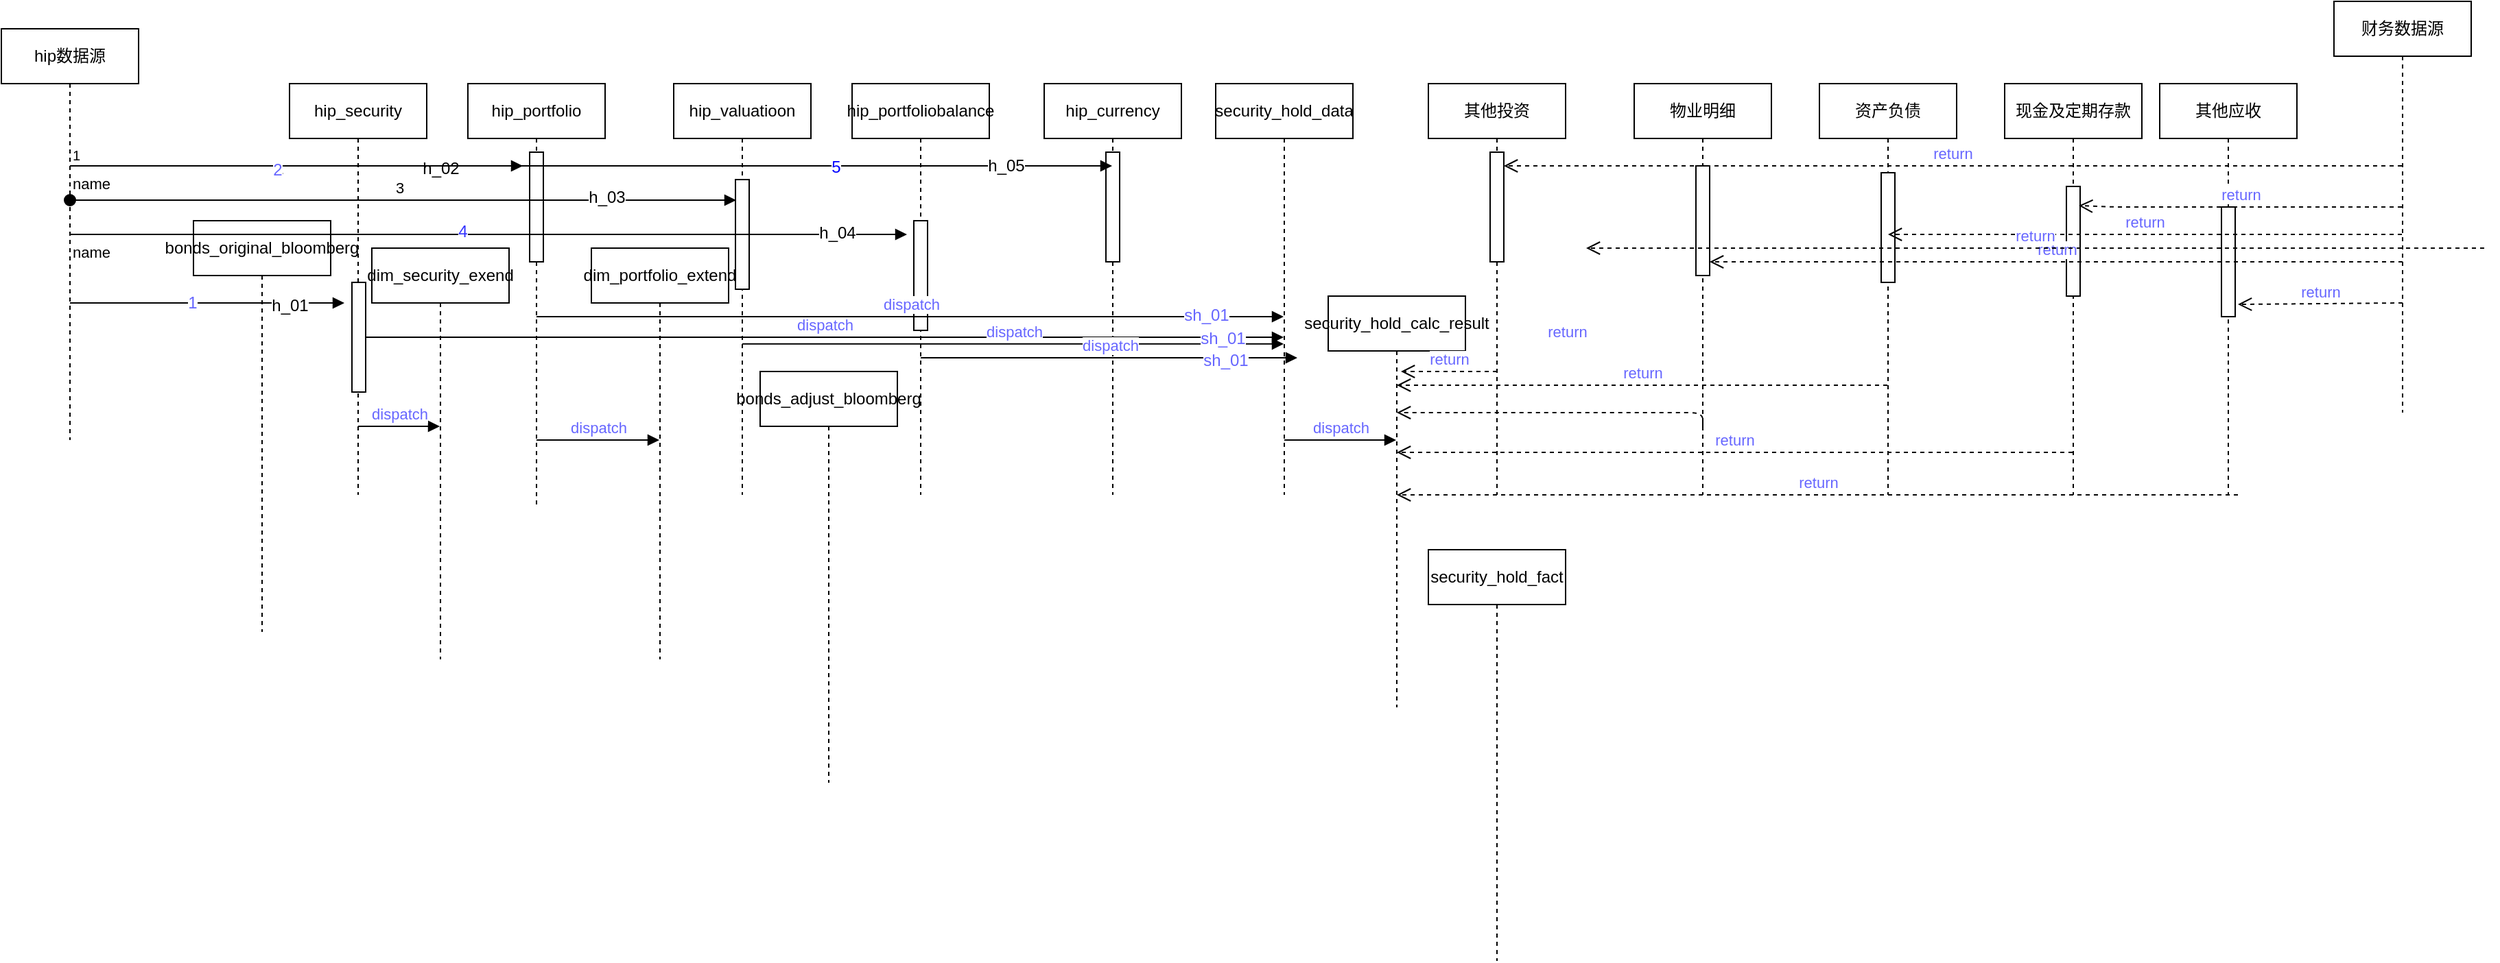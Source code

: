 <mxfile version="10.6.7" type="github"><diagram id="uT3CLybLZjLQZRfeTOW8" name="Page-1"><mxGraphModel dx="2221" dy="765" grid="1" gridSize="10" guides="1" tooltips="1" connect="1" arrows="1" fold="1" page="1" pageScale="1" pageWidth="827" pageHeight="1169" math="0" shadow="0"><root><mxCell id="0"/><mxCell id="1" parent="0"/><mxCell id="I_hjx8SIUlTRmeIp3hHr-35" value="hip_security" style="shape=umlLifeline;perimeter=lifelinePerimeter;whiteSpace=wrap;html=1;container=1;collapsible=0;recursiveResize=0;outlineConnect=0;" parent="1" vertex="1"><mxGeometry x="20" y="80" width="100" height="300" as="geometry"/></mxCell><mxCell id="xkbOIXx2KpeVw_-usp2e-5" value="" style="html=1;points=[];perimeter=orthogonalPerimeter;" parent="I_hjx8SIUlTRmeIp3hHr-35" vertex="1"><mxGeometry x="45.5" y="145" width="10" height="80" as="geometry"/></mxCell><mxCell id="I_hjx8SIUlTRmeIp3hHr-40" value="bonds_adjust_bloomberg" style="shape=umlLifeline;perimeter=lifelinePerimeter;whiteSpace=wrap;html=1;container=1;collapsible=0;recursiveResize=0;outlineConnect=0;" parent="1" vertex="1"><mxGeometry x="363" y="290" width="100" height="300" as="geometry"/></mxCell><mxCell id="I_hjx8SIUlTRmeIp3hHr-41" value="其他投资" style="shape=umlLifeline;perimeter=lifelinePerimeter;whiteSpace=wrap;html=1;container=1;collapsible=0;recursiveResize=0;outlineConnect=0;" parent="1" vertex="1"><mxGeometry x="850" y="80" width="100" height="300" as="geometry"/></mxCell><mxCell id="-6rBEY7QaX1mFlBrEW5k-1" value="" style="html=1;points=[];perimeter=orthogonalPerimeter;fontColor=#6666FF;" vertex="1" parent="I_hjx8SIUlTRmeIp3hHr-41"><mxGeometry x="45" y="50" width="10" height="80" as="geometry"/></mxCell><mxCell id="I_hjx8SIUlTRmeIp3hHr-42" value="hip_currency" style="shape=umlLifeline;perimeter=lifelinePerimeter;whiteSpace=wrap;html=1;container=1;collapsible=0;recursiveResize=0;outlineConnect=0;" parent="1" vertex="1"><mxGeometry x="570" y="80" width="100" height="300" as="geometry"/></mxCell><mxCell id="xkbOIXx2KpeVw_-usp2e-34" value="" style="html=1;points=[];perimeter=orthogonalPerimeter;" parent="I_hjx8SIUlTRmeIp3hHr-42" vertex="1"><mxGeometry x="45" y="50" width="10" height="80" as="geometry"/></mxCell><mxCell id="I_hjx8SIUlTRmeIp3hHr-43" value="hip_portfolio" style="shape=umlLifeline;perimeter=lifelinePerimeter;whiteSpace=wrap;html=1;container=1;collapsible=0;recursiveResize=0;outlineConnect=0;" parent="1" vertex="1"><mxGeometry x="150" y="80" width="100" height="310" as="geometry"/></mxCell><mxCell id="I_hjx8SIUlTRmeIp3hHr-44" value="hip_valuatioon" style="shape=umlLifeline;perimeter=lifelinePerimeter;whiteSpace=wrap;html=1;container=1;collapsible=0;recursiveResize=0;outlineConnect=0;" parent="1" vertex="1"><mxGeometry x="300" y="80" width="100" height="300" as="geometry"/></mxCell><mxCell id="xkbOIXx2KpeVw_-usp2e-10" value="" style="html=1;points=[];perimeter=orthogonalPerimeter;" parent="I_hjx8SIUlTRmeIp3hHr-44" vertex="1"><mxGeometry x="45" y="70" width="10" height="80" as="geometry"/></mxCell><mxCell id="I_hjx8SIUlTRmeIp3hHr-45" value="security_hold_fact" style="shape=umlLifeline;perimeter=lifelinePerimeter;whiteSpace=wrap;html=1;container=1;collapsible=0;recursiveResize=0;outlineConnect=0;" parent="1" vertex="1"><mxGeometry x="850" y="420" width="100" height="300" as="geometry"/></mxCell><mxCell id="I_hjx8SIUlTRmeIp3hHr-46" value="security_hold_data" style="shape=umlLifeline;perimeter=lifelinePerimeter;whiteSpace=wrap;html=1;container=1;collapsible=0;recursiveResize=0;outlineConnect=0;" parent="1" vertex="1"><mxGeometry x="695" y="80" width="100" height="300" as="geometry"/></mxCell><mxCell id="I_hjx8SIUlTRmeIp3hHr-47" value="现金及定期存款" style="shape=umlLifeline;perimeter=lifelinePerimeter;whiteSpace=wrap;html=1;container=1;collapsible=0;recursiveResize=0;outlineConnect=0;" parent="1" vertex="1"><mxGeometry x="1270" y="80" width="100" height="300" as="geometry"/></mxCell><mxCell id="-6rBEY7QaX1mFlBrEW5k-6" value="" style="html=1;points=[];perimeter=orthogonalPerimeter;fontColor=#6666FF;" vertex="1" parent="I_hjx8SIUlTRmeIp3hHr-47"><mxGeometry x="45" y="75" width="10" height="80" as="geometry"/></mxCell><mxCell id="I_hjx8SIUlTRmeIp3hHr-48" value="dim_portfolio_extend" style="shape=umlLifeline;perimeter=lifelinePerimeter;whiteSpace=wrap;html=1;container=1;collapsible=0;recursiveResize=0;outlineConnect=0;" parent="1" vertex="1"><mxGeometry x="240" y="200" width="100" height="300" as="geometry"/></mxCell><mxCell id="I_hjx8SIUlTRmeIp3hHr-50" value="dim_security_exend" style="shape=umlLifeline;perimeter=lifelinePerimeter;whiteSpace=wrap;html=1;container=1;collapsible=0;recursiveResize=0;outlineConnect=0;" parent="1" vertex="1"><mxGeometry x="80" y="200" width="100" height="300" as="geometry"/></mxCell><mxCell id="I_hjx8SIUlTRmeIp3hHr-51" value="security_hold_calc_result" style="shape=umlLifeline;perimeter=lifelinePerimeter;whiteSpace=wrap;html=1;container=1;collapsible=0;recursiveResize=0;outlineConnect=0;" parent="1" vertex="1"><mxGeometry x="777" y="235" width="100" height="300" as="geometry"/></mxCell><mxCell id="-6rBEY7QaX1mFlBrEW5k-15" value="return" style="html=1;verticalAlign=bottom;endArrow=open;dashed=1;endSize=8;fontColor=#6666FF;" edge="1" parent="I_hjx8SIUlTRmeIp3hHr-51"><mxGeometry relative="1" as="geometry"><mxPoint x="123" y="55" as="sourcePoint"/><mxPoint x="53" y="55" as="targetPoint"/></mxGeometry></mxCell><mxCell id="I_hjx8SIUlTRmeIp3hHr-57" value="物业明细" style="shape=umlLifeline;perimeter=lifelinePerimeter;whiteSpace=wrap;html=1;container=1;collapsible=0;recursiveResize=0;outlineConnect=0;" parent="1" vertex="1"><mxGeometry x="1000" y="80" width="100" height="300" as="geometry"/></mxCell><mxCell id="-6rBEY7QaX1mFlBrEW5k-4" value="" style="html=1;points=[];perimeter=orthogonalPerimeter;fontColor=#6666FF;" vertex="1" parent="I_hjx8SIUlTRmeIp3hHr-57"><mxGeometry x="45" y="60" width="10" height="80" as="geometry"/></mxCell><mxCell id="I_hjx8SIUlTRmeIp3hHr-59" value="其他应收" style="shape=umlLifeline;perimeter=lifelinePerimeter;whiteSpace=wrap;html=1;container=1;collapsible=0;recursiveResize=0;outlineConnect=0;" parent="1" vertex="1"><mxGeometry x="1383" y="80" width="100" height="300" as="geometry"/></mxCell><mxCell id="-6rBEY7QaX1mFlBrEW5k-7" value="" style="html=1;points=[];perimeter=orthogonalPerimeter;fontColor=#6666FF;" vertex="1" parent="I_hjx8SIUlTRmeIp3hHr-59"><mxGeometry x="45" y="90" width="10" height="80" as="geometry"/></mxCell><mxCell id="I_hjx8SIUlTRmeIp3hHr-60" value="资产负债" style="shape=umlLifeline;perimeter=lifelinePerimeter;whiteSpace=wrap;html=1;container=1;collapsible=0;recursiveResize=0;outlineConnect=0;" parent="1" vertex="1"><mxGeometry x="1135" y="80" width="100" height="300" as="geometry"/></mxCell><mxCell id="-6rBEY7QaX1mFlBrEW5k-5" value="" style="html=1;points=[];perimeter=orthogonalPerimeter;fontColor=#6666FF;" vertex="1" parent="I_hjx8SIUlTRmeIp3hHr-60"><mxGeometry x="45" y="65" width="10" height="80" as="geometry"/></mxCell><mxCell id="I_hjx8SIUlTRmeIp3hHr-49" value="hip_portfoliobalance" style="shape=umlLifeline;perimeter=lifelinePerimeter;whiteSpace=wrap;html=1;container=1;collapsible=0;recursiveResize=0;outlineConnect=0;" parent="1" vertex="1"><mxGeometry x="430" y="80" width="100" height="300" as="geometry"/></mxCell><mxCell id="xkbOIXx2KpeVw_-usp2e-21" value="" style="html=1;points=[];perimeter=orthogonalPerimeter;" parent="I_hjx8SIUlTRmeIp3hHr-49" vertex="1"><mxGeometry x="45" y="100" width="10" height="80" as="geometry"/></mxCell><mxCell id="I_hjx8SIUlTRmeIp3hHr-56" value="bonds_original_bloomberg" style="shape=umlLifeline;perimeter=lifelinePerimeter;whiteSpace=wrap;html=1;container=1;collapsible=0;recursiveResize=0;outlineConnect=0;" parent="1" vertex="1"><mxGeometry x="-50" y="180" width="100" height="300" as="geometry"/></mxCell><mxCell id="xkbOIXx2KpeVw_-usp2e-2" value="hip数据源" style="shape=umlLifeline;perimeter=lifelinePerimeter;whiteSpace=wrap;html=1;container=1;collapsible=0;recursiveResize=0;outlineConnect=0;" parent="1" vertex="1"><mxGeometry x="-190" y="40" width="100" height="300" as="geometry"/></mxCell><mxCell id="xkbOIXx2KpeVw_-usp2e-15" value="" style="html=1;verticalAlign=bottom;endArrow=block;" parent="xkbOIXx2KpeVw_-usp2e-2" edge="1"><mxGeometry width="80" relative="1" as="geometry"><mxPoint x="50" y="100" as="sourcePoint"/><mxPoint x="380" y="100" as="targetPoint"/></mxGeometry></mxCell><mxCell id="xkbOIXx2KpeVw_-usp2e-16" value="h_02" style="text;html=1;resizable=0;points=[];align=center;verticalAlign=middle;labelBackgroundColor=#ffffff;" parent="xkbOIXx2KpeVw_-usp2e-15" vertex="1" connectable="0"><mxGeometry x="0.636" y="-2" relative="1" as="geometry"><mxPoint as="offset"/></mxGeometry></mxCell><mxCell id="xkbOIXx2KpeVw_-usp2e-29" value="2" style="text;html=1;resizable=0;points=[];align=center;verticalAlign=middle;labelBackgroundColor=#ffffff;" parent="xkbOIXx2KpeVw_-usp2e-15" vertex="1" connectable="0"><mxGeometry x="-0.079" y="-2" relative="1" as="geometry"><mxPoint as="offset"/></mxGeometry></mxCell><mxCell id="xkbOIXx2KpeVw_-usp2e-8" value="" style="html=1;points=[];perimeter=orthogonalPerimeter;" parent="1" vertex="1"><mxGeometry x="195" y="130" width="10" height="80" as="geometry"/></mxCell><mxCell id="xkbOIXx2KpeVw_-usp2e-11" value="3" style="html=1;verticalAlign=bottom;startArrow=oval;endArrow=block;startSize=8;" parent="1" edge="1"><mxGeometry x="-0.011" relative="1" as="geometry"><mxPoint x="-140" y="165" as="sourcePoint"/><mxPoint x="345.5" y="165" as="targetPoint"/><Array as="points"/><mxPoint as="offset"/></mxGeometry></mxCell><mxCell id="xkbOIXx2KpeVw_-usp2e-13" value="h_03" style="text;html=1;resizable=0;points=[];align=center;verticalAlign=middle;labelBackgroundColor=#ffffff;" parent="xkbOIXx2KpeVw_-usp2e-11" vertex="1" connectable="0"><mxGeometry x="0.609" y="2" relative="1" as="geometry"><mxPoint as="offset"/></mxGeometry></mxCell><mxCell id="xkbOIXx2KpeVw_-usp2e-19" value="" style="html=1;verticalAlign=bottom;endArrow=block;" parent="1" source="xkbOIXx2KpeVw_-usp2e-2" edge="1"><mxGeometry width="80" relative="1" as="geometry"><mxPoint x="-190" y="710" as="sourcePoint"/><mxPoint x="60" y="240" as="targetPoint"/></mxGeometry></mxCell><mxCell id="xkbOIXx2KpeVw_-usp2e-20" value="h_01" style="text;html=1;resizable=0;points=[];align=center;verticalAlign=middle;labelBackgroundColor=#ffffff;" parent="xkbOIXx2KpeVw_-usp2e-19" vertex="1" connectable="0"><mxGeometry x="0.601" y="-2" relative="1" as="geometry"><mxPoint as="offset"/></mxGeometry></mxCell><mxCell id="xkbOIXx2KpeVw_-usp2e-28" value="1" style="text;html=1;resizable=0;points=[];align=center;verticalAlign=middle;labelBackgroundColor=#ffffff;fontColor=#6666FF;" parent="xkbOIXx2KpeVw_-usp2e-19" vertex="1" connectable="0"><mxGeometry x="-0.127" relative="1" as="geometry"><mxPoint x="1" as="offset"/></mxGeometry></mxCell><mxCell id="xkbOIXx2KpeVw_-usp2e-24" value="name" style="endArrow=block;endFill=1;html=1;edgeStyle=orthogonalEdgeStyle;align=left;verticalAlign=top;" parent="1" source="xkbOIXx2KpeVw_-usp2e-2" edge="1"><mxGeometry x="-1" relative="1" as="geometry"><mxPoint x="-190" y="710" as="sourcePoint"/><mxPoint x="470" y="190" as="targetPoint"/></mxGeometry></mxCell><mxCell id="xkbOIXx2KpeVw_-usp2e-25" value="" style="resizable=0;html=1;align=left;verticalAlign=bottom;labelBackgroundColor=#ffffff;fontSize=10;" parent="xkbOIXx2KpeVw_-usp2e-24" connectable="0" vertex="1"><mxGeometry x="-1" relative="1" as="geometry"/></mxCell><mxCell id="xkbOIXx2KpeVw_-usp2e-26" value="h_04" style="text;html=1;resizable=0;points=[];align=center;verticalAlign=middle;labelBackgroundColor=#ffffff;" parent="xkbOIXx2KpeVw_-usp2e-24" vertex="1" connectable="0"><mxGeometry x="0.83" y="1" relative="1" as="geometry"><mxPoint x="1" as="offset"/></mxGeometry></mxCell><mxCell id="xkbOIXx2KpeVw_-usp2e-31" value="4" style="text;html=1;resizable=0;points=[];align=center;verticalAlign=middle;labelBackgroundColor=#ffffff;fontColor=#3333FF;" parent="xkbOIXx2KpeVw_-usp2e-24" vertex="1" connectable="0"><mxGeometry x="-0.068" y="2" relative="1" as="geometry"><mxPoint x="1" as="offset"/></mxGeometry></mxCell><mxCell id="xkbOIXx2KpeVw_-usp2e-32" value="name" style="endArrow=block;endFill=1;html=1;edgeStyle=orthogonalEdgeStyle;align=left;verticalAlign=top;" parent="1" source="xkbOIXx2KpeVw_-usp2e-2" target="I_hjx8SIUlTRmeIp3hHr-42" edge="1"><mxGeometry x="-1" relative="1" as="geometry"><mxPoint x="-190" y="710" as="sourcePoint"/><mxPoint x="-30" y="710" as="targetPoint"/><Array as="points"><mxPoint x="-60" y="140"/><mxPoint x="-60" y="140"/></Array></mxGeometry></mxCell><mxCell id="xkbOIXx2KpeVw_-usp2e-33" value="1" style="resizable=0;html=1;align=left;verticalAlign=bottom;labelBackgroundColor=#ffffff;fontSize=10;" parent="xkbOIXx2KpeVw_-usp2e-32" connectable="0" vertex="1"><mxGeometry x="-1" relative="1" as="geometry"/></mxCell><mxCell id="xkbOIXx2KpeVw_-usp2e-35" value="h_05" style="text;html=1;resizable=0;points=[];align=center;verticalAlign=middle;labelBackgroundColor=#ffffff;" parent="xkbOIXx2KpeVw_-usp2e-32" vertex="1" connectable="0"><mxGeometry x="0.796" relative="1" as="geometry"><mxPoint as="offset"/></mxGeometry></mxCell><mxCell id="xkbOIXx2KpeVw_-usp2e-36" value="5" style="text;html=1;resizable=0;points=[];align=center;verticalAlign=middle;labelBackgroundColor=#ffffff;fontColor=#0000FF;" parent="xkbOIXx2KpeVw_-usp2e-32" vertex="1" connectable="0"><mxGeometry x="0.467" y="-1" relative="1" as="geometry"><mxPoint x="1" as="offset"/></mxGeometry></mxCell><mxCell id="xkbOIXx2KpeVw_-usp2e-37" value="2" style="text;html=1;resizable=0;points=[];align=center;verticalAlign=middle;labelBackgroundColor=#ffffff;fontColor=#6666FF;" parent="xkbOIXx2KpeVw_-usp2e-32" vertex="1" connectable="0"><mxGeometry x="-0.604" y="-3" relative="1" as="geometry"><mxPoint as="offset"/></mxGeometry></mxCell><mxCell id="xkbOIXx2KpeVw_-usp2e-38" value="dispatch" style="html=1;verticalAlign=bottom;endArrow=block;fontColor=#6666FF;" parent="1" source="xkbOIXx2KpeVw_-usp2e-5" target="I_hjx8SIUlTRmeIp3hHr-46" edge="1"><mxGeometry width="80" relative="1" as="geometry"><mxPoint x="-190" y="710" as="sourcePoint"/><mxPoint x="-110" y="710" as="targetPoint"/></mxGeometry></mxCell><mxCell id="xkbOIXx2KpeVw_-usp2e-39" value="dispatch" style="html=1;verticalAlign=bottom;endArrow=block;fontColor=#6666FF;" parent="1" target="I_hjx8SIUlTRmeIp3hHr-46" edge="1"><mxGeometry width="80" relative="1" as="geometry"><mxPoint x="200" y="250" as="sourcePoint"/><mxPoint x="-110" y="710" as="targetPoint"/></mxGeometry></mxCell><mxCell id="xkbOIXx2KpeVw_-usp2e-42" value="sh_01" style="text;html=1;resizable=0;points=[];align=center;verticalAlign=middle;labelBackgroundColor=#ffffff;fontColor=#6666FF;" parent="xkbOIXx2KpeVw_-usp2e-39" vertex="1" connectable="0"><mxGeometry x="0.792" y="1" relative="1" as="geometry"><mxPoint as="offset"/></mxGeometry></mxCell><mxCell id="xkbOIXx2KpeVw_-usp2e-40" value="dispatch" style="html=1;verticalAlign=bottom;endArrow=block;fontColor=#6666FF;exitX=0.5;exitY=0.633;exitDx=0;exitDy=0;exitPerimeter=0;" parent="1" source="I_hjx8SIUlTRmeIp3hHr-44" target="I_hjx8SIUlTRmeIp3hHr-46" edge="1"><mxGeometry width="80" relative="1" as="geometry"><mxPoint x="-190" y="710" as="sourcePoint"/><mxPoint x="-110" y="710" as="targetPoint"/></mxGeometry></mxCell><mxCell id="xkbOIXx2KpeVw_-usp2e-43" value="sh_01" style="text;html=1;resizable=0;points=[];align=center;verticalAlign=middle;labelBackgroundColor=#ffffff;fontColor=#6666FF;" parent="xkbOIXx2KpeVw_-usp2e-40" vertex="1" connectable="0"><mxGeometry x="0.774" y="4" relative="1" as="geometry"><mxPoint as="offset"/></mxGeometry></mxCell><mxCell id="xkbOIXx2KpeVw_-usp2e-41" value="dispatch" style="html=1;verticalAlign=bottom;endArrow=block;fontColor=#6666FF;" parent="1" source="I_hjx8SIUlTRmeIp3hHr-49" edge="1"><mxGeometry width="80" relative="1" as="geometry"><mxPoint x="360" y="280" as="sourcePoint"/><mxPoint x="754.5" y="280" as="targetPoint"/></mxGeometry></mxCell><mxCell id="xkbOIXx2KpeVw_-usp2e-44" value="sh_01" style="text;html=1;resizable=0;points=[];align=center;verticalAlign=middle;labelBackgroundColor=#ffffff;fontColor=#6666FF;" parent="xkbOIXx2KpeVw_-usp2e-41" vertex="1" connectable="0"><mxGeometry x="0.618" y="-2" relative="1" as="geometry"><mxPoint as="offset"/></mxGeometry></mxCell><mxCell id="xkbOIXx2KpeVw_-usp2e-45" value="dispatch" style="html=1;verticalAlign=bottom;endArrow=block;fontColor=#6666FF;" parent="1" source="I_hjx8SIUlTRmeIp3hHr-35" target="I_hjx8SIUlTRmeIp3hHr-50" edge="1"><mxGeometry width="80" relative="1" as="geometry"><mxPoint x="-190" y="710" as="sourcePoint"/><mxPoint x="-110" y="710" as="targetPoint"/><Array as="points"><mxPoint x="100" y="330"/></Array></mxGeometry></mxCell><mxCell id="xkbOIXx2KpeVw_-usp2e-46" value="dispatch" style="html=1;verticalAlign=bottom;endArrow=block;fontColor=#6666FF;" parent="1" target="I_hjx8SIUlTRmeIp3hHr-48" edge="1"><mxGeometry width="80" relative="1" as="geometry"><mxPoint x="200" y="340" as="sourcePoint"/><mxPoint x="139.5" y="340" as="targetPoint"/><Array as="points"/></mxGeometry></mxCell><mxCell id="xkbOIXx2KpeVw_-usp2e-47" value="dispatch" style="html=1;verticalAlign=bottom;endArrow=block;fontColor=#6666FF;" parent="1" source="I_hjx8SIUlTRmeIp3hHr-46" target="I_hjx8SIUlTRmeIp3hHr-51" edge="1"><mxGeometry width="80" relative="1" as="geometry"><mxPoint x="-190" y="770" as="sourcePoint"/><mxPoint x="-110" y="770" as="targetPoint"/><Array as="points"><mxPoint x="770" y="340"/><mxPoint x="780" y="340"/></Array></mxGeometry></mxCell><mxCell id="xkbOIXx2KpeVw_-usp2e-48" value="财务数据源" style="shape=umlLifeline;perimeter=lifelinePerimeter;whiteSpace=wrap;html=1;container=1;collapsible=0;recursiveResize=0;outlineConnect=0;" parent="1" vertex="1"><mxGeometry x="1510" y="20" width="100" height="300" as="geometry"/></mxCell><mxCell id="-6rBEY7QaX1mFlBrEW5k-8" value="return" style="html=1;verticalAlign=bottom;endArrow=open;dashed=1;endSize=8;fontColor=#6666FF;" edge="1" parent="1" source="xkbOIXx2KpeVw_-usp2e-48" target="-6rBEY7QaX1mFlBrEW5k-1"><mxGeometry relative="1" as="geometry"><mxPoint x="330" y="740" as="sourcePoint"/><mxPoint x="250" y="740" as="targetPoint"/><Array as="points"><mxPoint x="1250" y="140"/></Array></mxGeometry></mxCell><mxCell id="-6rBEY7QaX1mFlBrEW5k-10" value="return" style="html=1;verticalAlign=bottom;endArrow=open;dashed=1;endSize=8;fontColor=#6666FF;entryX=0.9;entryY=0.175;entryDx=0;entryDy=0;entryPerimeter=0;" edge="1" parent="1" source="xkbOIXx2KpeVw_-usp2e-48" target="-6rBEY7QaX1mFlBrEW5k-6"><mxGeometry relative="1" as="geometry"><mxPoint x="1579.5" y="160" as="sourcePoint"/><mxPoint x="925" y="160" as="targetPoint"/><Array as="points"><mxPoint x="1420" y="170"/><mxPoint x="1350" y="170"/></Array></mxGeometry></mxCell><mxCell id="-6rBEY7QaX1mFlBrEW5k-11" value="return" style="html=1;verticalAlign=bottom;endArrow=open;dashed=1;endSize=8;fontColor=#6666FF;" edge="1" parent="1" source="xkbOIXx2KpeVw_-usp2e-48" target="I_hjx8SIUlTRmeIp3hHr-60"><mxGeometry relative="1" as="geometry"><mxPoint x="1589.5" y="170" as="sourcePoint"/><mxPoint x="1192" y="187" as="targetPoint"/><Array as="points"><mxPoint x="1270" y="190"/></Array></mxGeometry></mxCell><mxCell id="-6rBEY7QaX1mFlBrEW5k-12" value="return" style="html=1;verticalAlign=bottom;endArrow=open;dashed=1;endSize=8;fontColor=#6666FF;" edge="1" parent="1" target="-6rBEY7QaX1mFlBrEW5k-4"><mxGeometry relative="1" as="geometry"><mxPoint x="1560" y="210" as="sourcePoint"/><mxPoint x="945" y="180" as="targetPoint"/><Array as="points"><mxPoint x="1290" y="210"/></Array></mxGeometry></mxCell><mxCell id="-6rBEY7QaX1mFlBrEW5k-13" value="return" style="html=1;verticalAlign=bottom;endArrow=open;dashed=1;endSize=8;fontColor=#6666FF;entryX=1.2;entryY=0.888;entryDx=0;entryDy=0;entryPerimeter=0;" edge="1" parent="1" target="-6rBEY7QaX1mFlBrEW5k-7"><mxGeometry relative="1" as="geometry"><mxPoint x="1560" y="240" as="sourcePoint"/><mxPoint x="955" y="190" as="targetPoint"/><Array as="points"/></mxGeometry></mxCell><mxCell id="-6rBEY7QaX1mFlBrEW5k-16" value="return" style="html=1;verticalAlign=bottom;endArrow=open;dashed=1;endSize=8;fontColor=#6666FF;" edge="1" parent="1"><mxGeometry relative="1" as="geometry"><mxPoint x="1619.5" y="200" as="sourcePoint"/><mxPoint x="965" y="200" as="targetPoint"/><Array as="points"><mxPoint x="1310" y="200"/></Array></mxGeometry></mxCell><mxCell id="-6rBEY7QaX1mFlBrEW5k-17" value="return" style="html=1;verticalAlign=bottom;endArrow=open;dashed=1;endSize=8;fontColor=#6666FF;" edge="1" parent="1" target="I_hjx8SIUlTRmeIp3hHr-51"><mxGeometry x="-0.058" y="-50" relative="1" as="geometry"><mxPoint x="1050" y="330" as="sourcePoint"/><mxPoint x="827" y="370" as="targetPoint"/><Array as="points"><mxPoint x="1050" y="320"/><mxPoint x="960" y="320"/></Array><mxPoint as="offset"/></mxGeometry></mxCell><mxCell id="-6rBEY7QaX1mFlBrEW5k-18" value="return" style="html=1;verticalAlign=bottom;endArrow=open;dashed=1;endSize=8;fontColor=#6666FF;" edge="1" parent="1" target="I_hjx8SIUlTRmeIp3hHr-51"><mxGeometry relative="1" as="geometry"><mxPoint x="1440" y="380" as="sourcePoint"/><mxPoint x="837" y="380" as="targetPoint"/><Array as="points"><mxPoint x="1270" y="380"/><mxPoint x="1100" y="380"/><mxPoint x="980" y="380"/></Array></mxGeometry></mxCell><mxCell id="-6rBEY7QaX1mFlBrEW5k-19" value="return" style="html=1;verticalAlign=bottom;endArrow=open;dashed=1;endSize=8;fontColor=#6666FF;" edge="1" parent="1" source="I_hjx8SIUlTRmeIp3hHr-60" target="I_hjx8SIUlTRmeIp3hHr-51"><mxGeometry relative="1" as="geometry"><mxPoint x="1170" y="330" as="sourcePoint"/><mxPoint x="847" y="390" as="targetPoint"/><Array as="points"><mxPoint x="1140" y="300"/><mxPoint x="1070" y="300"/><mxPoint x="1000" y="300"/></Array></mxGeometry></mxCell><mxCell id="-6rBEY7QaX1mFlBrEW5k-20" value="return" style="html=1;verticalAlign=bottom;endArrow=open;dashed=1;endSize=8;fontColor=#6666FF;" edge="1" parent="1" source="I_hjx8SIUlTRmeIp3hHr-47" target="I_hjx8SIUlTRmeIp3hHr-51"><mxGeometry relative="1" as="geometry"><mxPoint x="1455.5" y="349" as="sourcePoint"/><mxPoint x="850" y="349" as="targetPoint"/><Array as="points"><mxPoint x="1283" y="349"/><mxPoint x="1113" y="349"/><mxPoint x="993" y="349"/></Array></mxGeometry></mxCell></root></mxGraphModel></diagram></mxfile>